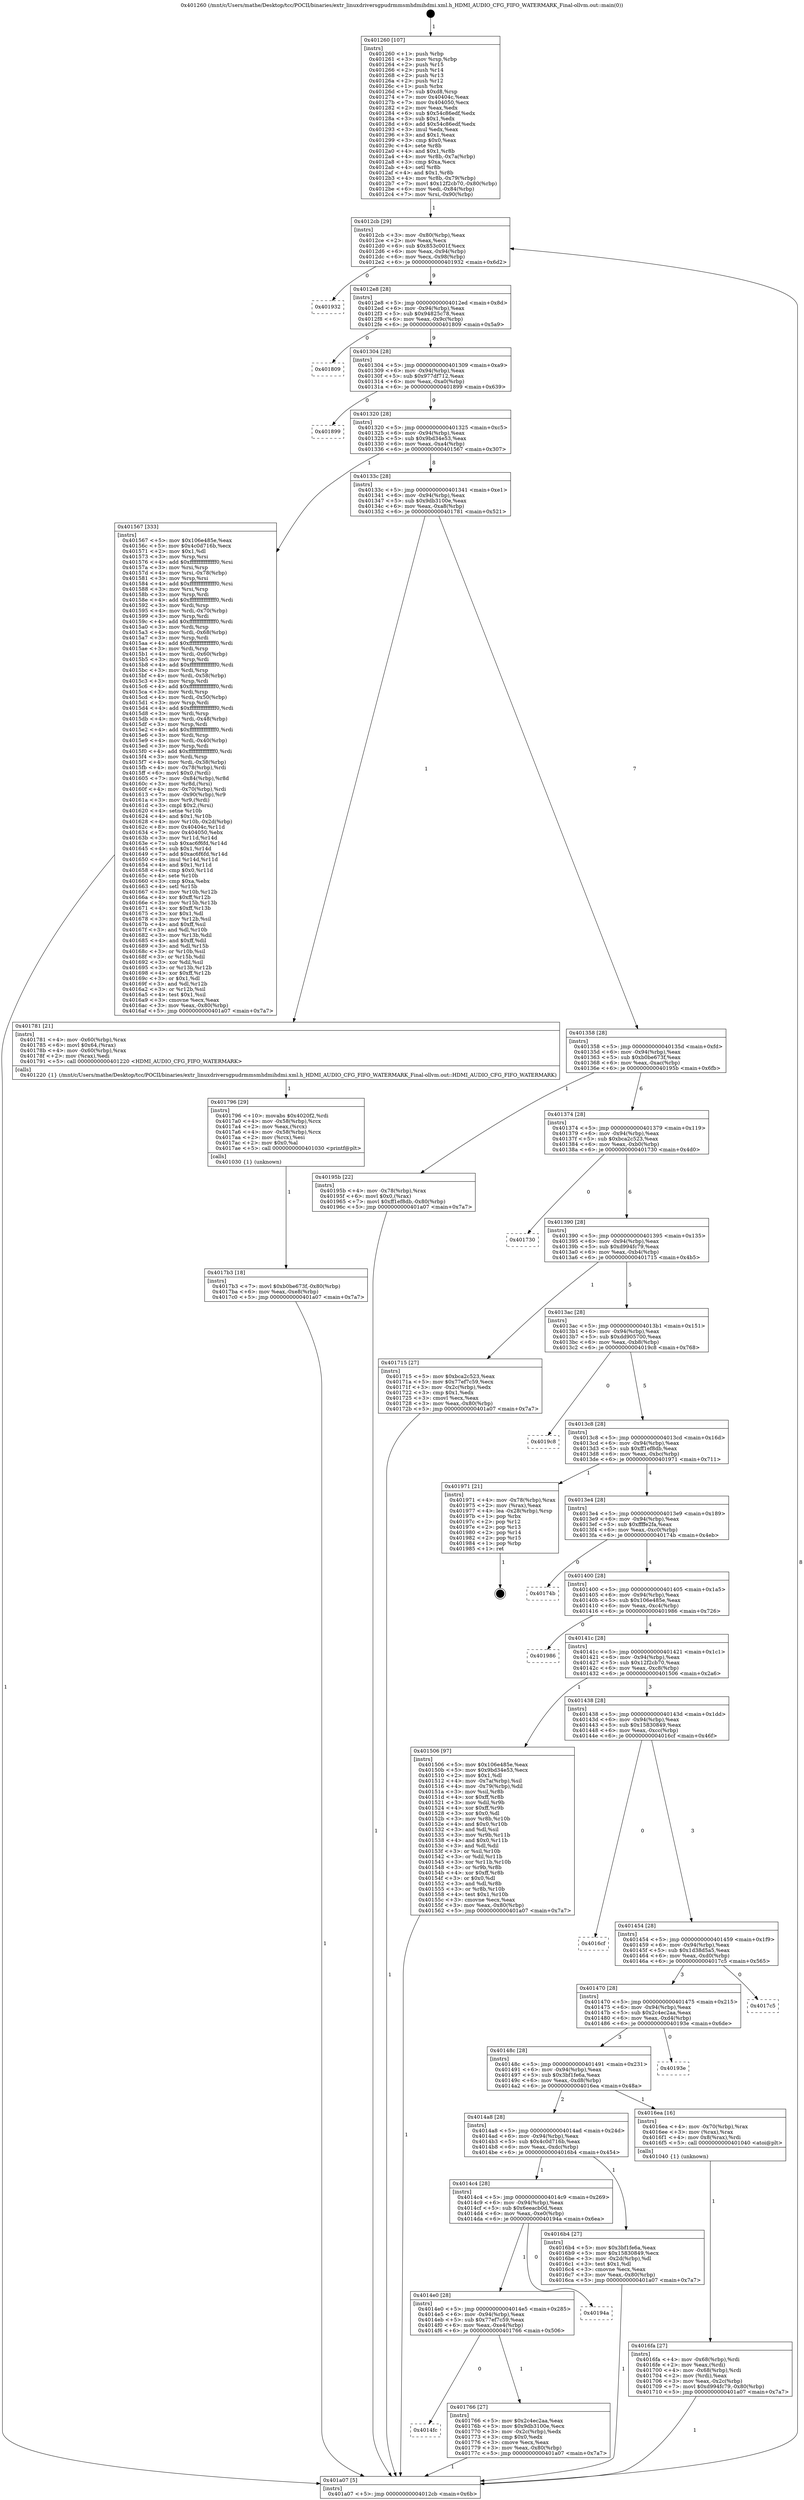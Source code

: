 digraph "0x401260" {
  label = "0x401260 (/mnt/c/Users/mathe/Desktop/tcc/POCII/binaries/extr_linuxdriversgpudrmmsmhdmihdmi.xml.h_HDMI_AUDIO_CFG_FIFO_WATERMARK_Final-ollvm.out::main(0))"
  labelloc = "t"
  node[shape=record]

  Entry [label="",width=0.3,height=0.3,shape=circle,fillcolor=black,style=filled]
  "0x4012cb" [label="{
     0x4012cb [29]\l
     | [instrs]\l
     &nbsp;&nbsp;0x4012cb \<+3\>: mov -0x80(%rbp),%eax\l
     &nbsp;&nbsp;0x4012ce \<+2\>: mov %eax,%ecx\l
     &nbsp;&nbsp;0x4012d0 \<+6\>: sub $0x853c001f,%ecx\l
     &nbsp;&nbsp;0x4012d6 \<+6\>: mov %eax,-0x94(%rbp)\l
     &nbsp;&nbsp;0x4012dc \<+6\>: mov %ecx,-0x98(%rbp)\l
     &nbsp;&nbsp;0x4012e2 \<+6\>: je 0000000000401932 \<main+0x6d2\>\l
  }"]
  "0x401932" [label="{
     0x401932\l
  }", style=dashed]
  "0x4012e8" [label="{
     0x4012e8 [28]\l
     | [instrs]\l
     &nbsp;&nbsp;0x4012e8 \<+5\>: jmp 00000000004012ed \<main+0x8d\>\l
     &nbsp;&nbsp;0x4012ed \<+6\>: mov -0x94(%rbp),%eax\l
     &nbsp;&nbsp;0x4012f3 \<+5\>: sub $0x94825c78,%eax\l
     &nbsp;&nbsp;0x4012f8 \<+6\>: mov %eax,-0x9c(%rbp)\l
     &nbsp;&nbsp;0x4012fe \<+6\>: je 0000000000401809 \<main+0x5a9\>\l
  }"]
  Exit [label="",width=0.3,height=0.3,shape=circle,fillcolor=black,style=filled,peripheries=2]
  "0x401809" [label="{
     0x401809\l
  }", style=dashed]
  "0x401304" [label="{
     0x401304 [28]\l
     | [instrs]\l
     &nbsp;&nbsp;0x401304 \<+5\>: jmp 0000000000401309 \<main+0xa9\>\l
     &nbsp;&nbsp;0x401309 \<+6\>: mov -0x94(%rbp),%eax\l
     &nbsp;&nbsp;0x40130f \<+5\>: sub $0x977df712,%eax\l
     &nbsp;&nbsp;0x401314 \<+6\>: mov %eax,-0xa0(%rbp)\l
     &nbsp;&nbsp;0x40131a \<+6\>: je 0000000000401899 \<main+0x639\>\l
  }"]
  "0x4017b3" [label="{
     0x4017b3 [18]\l
     | [instrs]\l
     &nbsp;&nbsp;0x4017b3 \<+7\>: movl $0xb0be673f,-0x80(%rbp)\l
     &nbsp;&nbsp;0x4017ba \<+6\>: mov %eax,-0xe8(%rbp)\l
     &nbsp;&nbsp;0x4017c0 \<+5\>: jmp 0000000000401a07 \<main+0x7a7\>\l
  }"]
  "0x401899" [label="{
     0x401899\l
  }", style=dashed]
  "0x401320" [label="{
     0x401320 [28]\l
     | [instrs]\l
     &nbsp;&nbsp;0x401320 \<+5\>: jmp 0000000000401325 \<main+0xc5\>\l
     &nbsp;&nbsp;0x401325 \<+6\>: mov -0x94(%rbp),%eax\l
     &nbsp;&nbsp;0x40132b \<+5\>: sub $0x9bd34e53,%eax\l
     &nbsp;&nbsp;0x401330 \<+6\>: mov %eax,-0xa4(%rbp)\l
     &nbsp;&nbsp;0x401336 \<+6\>: je 0000000000401567 \<main+0x307\>\l
  }"]
  "0x401796" [label="{
     0x401796 [29]\l
     | [instrs]\l
     &nbsp;&nbsp;0x401796 \<+10\>: movabs $0x4020f2,%rdi\l
     &nbsp;&nbsp;0x4017a0 \<+4\>: mov -0x58(%rbp),%rcx\l
     &nbsp;&nbsp;0x4017a4 \<+2\>: mov %eax,(%rcx)\l
     &nbsp;&nbsp;0x4017a6 \<+4\>: mov -0x58(%rbp),%rcx\l
     &nbsp;&nbsp;0x4017aa \<+2\>: mov (%rcx),%esi\l
     &nbsp;&nbsp;0x4017ac \<+2\>: mov $0x0,%al\l
     &nbsp;&nbsp;0x4017ae \<+5\>: call 0000000000401030 \<printf@plt\>\l
     | [calls]\l
     &nbsp;&nbsp;0x401030 \{1\} (unknown)\l
  }"]
  "0x401567" [label="{
     0x401567 [333]\l
     | [instrs]\l
     &nbsp;&nbsp;0x401567 \<+5\>: mov $0x106e485e,%eax\l
     &nbsp;&nbsp;0x40156c \<+5\>: mov $0x4c0d716b,%ecx\l
     &nbsp;&nbsp;0x401571 \<+2\>: mov $0x1,%dl\l
     &nbsp;&nbsp;0x401573 \<+3\>: mov %rsp,%rsi\l
     &nbsp;&nbsp;0x401576 \<+4\>: add $0xfffffffffffffff0,%rsi\l
     &nbsp;&nbsp;0x40157a \<+3\>: mov %rsi,%rsp\l
     &nbsp;&nbsp;0x40157d \<+4\>: mov %rsi,-0x78(%rbp)\l
     &nbsp;&nbsp;0x401581 \<+3\>: mov %rsp,%rsi\l
     &nbsp;&nbsp;0x401584 \<+4\>: add $0xfffffffffffffff0,%rsi\l
     &nbsp;&nbsp;0x401588 \<+3\>: mov %rsi,%rsp\l
     &nbsp;&nbsp;0x40158b \<+3\>: mov %rsp,%rdi\l
     &nbsp;&nbsp;0x40158e \<+4\>: add $0xfffffffffffffff0,%rdi\l
     &nbsp;&nbsp;0x401592 \<+3\>: mov %rdi,%rsp\l
     &nbsp;&nbsp;0x401595 \<+4\>: mov %rdi,-0x70(%rbp)\l
     &nbsp;&nbsp;0x401599 \<+3\>: mov %rsp,%rdi\l
     &nbsp;&nbsp;0x40159c \<+4\>: add $0xfffffffffffffff0,%rdi\l
     &nbsp;&nbsp;0x4015a0 \<+3\>: mov %rdi,%rsp\l
     &nbsp;&nbsp;0x4015a3 \<+4\>: mov %rdi,-0x68(%rbp)\l
     &nbsp;&nbsp;0x4015a7 \<+3\>: mov %rsp,%rdi\l
     &nbsp;&nbsp;0x4015aa \<+4\>: add $0xfffffffffffffff0,%rdi\l
     &nbsp;&nbsp;0x4015ae \<+3\>: mov %rdi,%rsp\l
     &nbsp;&nbsp;0x4015b1 \<+4\>: mov %rdi,-0x60(%rbp)\l
     &nbsp;&nbsp;0x4015b5 \<+3\>: mov %rsp,%rdi\l
     &nbsp;&nbsp;0x4015b8 \<+4\>: add $0xfffffffffffffff0,%rdi\l
     &nbsp;&nbsp;0x4015bc \<+3\>: mov %rdi,%rsp\l
     &nbsp;&nbsp;0x4015bf \<+4\>: mov %rdi,-0x58(%rbp)\l
     &nbsp;&nbsp;0x4015c3 \<+3\>: mov %rsp,%rdi\l
     &nbsp;&nbsp;0x4015c6 \<+4\>: add $0xfffffffffffffff0,%rdi\l
     &nbsp;&nbsp;0x4015ca \<+3\>: mov %rdi,%rsp\l
     &nbsp;&nbsp;0x4015cd \<+4\>: mov %rdi,-0x50(%rbp)\l
     &nbsp;&nbsp;0x4015d1 \<+3\>: mov %rsp,%rdi\l
     &nbsp;&nbsp;0x4015d4 \<+4\>: add $0xfffffffffffffff0,%rdi\l
     &nbsp;&nbsp;0x4015d8 \<+3\>: mov %rdi,%rsp\l
     &nbsp;&nbsp;0x4015db \<+4\>: mov %rdi,-0x48(%rbp)\l
     &nbsp;&nbsp;0x4015df \<+3\>: mov %rsp,%rdi\l
     &nbsp;&nbsp;0x4015e2 \<+4\>: add $0xfffffffffffffff0,%rdi\l
     &nbsp;&nbsp;0x4015e6 \<+3\>: mov %rdi,%rsp\l
     &nbsp;&nbsp;0x4015e9 \<+4\>: mov %rdi,-0x40(%rbp)\l
     &nbsp;&nbsp;0x4015ed \<+3\>: mov %rsp,%rdi\l
     &nbsp;&nbsp;0x4015f0 \<+4\>: add $0xfffffffffffffff0,%rdi\l
     &nbsp;&nbsp;0x4015f4 \<+3\>: mov %rdi,%rsp\l
     &nbsp;&nbsp;0x4015f7 \<+4\>: mov %rdi,-0x38(%rbp)\l
     &nbsp;&nbsp;0x4015fb \<+4\>: mov -0x78(%rbp),%rdi\l
     &nbsp;&nbsp;0x4015ff \<+6\>: movl $0x0,(%rdi)\l
     &nbsp;&nbsp;0x401605 \<+7\>: mov -0x84(%rbp),%r8d\l
     &nbsp;&nbsp;0x40160c \<+3\>: mov %r8d,(%rsi)\l
     &nbsp;&nbsp;0x40160f \<+4\>: mov -0x70(%rbp),%rdi\l
     &nbsp;&nbsp;0x401613 \<+7\>: mov -0x90(%rbp),%r9\l
     &nbsp;&nbsp;0x40161a \<+3\>: mov %r9,(%rdi)\l
     &nbsp;&nbsp;0x40161d \<+3\>: cmpl $0x2,(%rsi)\l
     &nbsp;&nbsp;0x401620 \<+4\>: setne %r10b\l
     &nbsp;&nbsp;0x401624 \<+4\>: and $0x1,%r10b\l
     &nbsp;&nbsp;0x401628 \<+4\>: mov %r10b,-0x2d(%rbp)\l
     &nbsp;&nbsp;0x40162c \<+8\>: mov 0x40404c,%r11d\l
     &nbsp;&nbsp;0x401634 \<+7\>: mov 0x404050,%ebx\l
     &nbsp;&nbsp;0x40163b \<+3\>: mov %r11d,%r14d\l
     &nbsp;&nbsp;0x40163e \<+7\>: sub $0xac6f6fd,%r14d\l
     &nbsp;&nbsp;0x401645 \<+4\>: sub $0x1,%r14d\l
     &nbsp;&nbsp;0x401649 \<+7\>: add $0xac6f6fd,%r14d\l
     &nbsp;&nbsp;0x401650 \<+4\>: imul %r14d,%r11d\l
     &nbsp;&nbsp;0x401654 \<+4\>: and $0x1,%r11d\l
     &nbsp;&nbsp;0x401658 \<+4\>: cmp $0x0,%r11d\l
     &nbsp;&nbsp;0x40165c \<+4\>: sete %r10b\l
     &nbsp;&nbsp;0x401660 \<+3\>: cmp $0xa,%ebx\l
     &nbsp;&nbsp;0x401663 \<+4\>: setl %r15b\l
     &nbsp;&nbsp;0x401667 \<+3\>: mov %r10b,%r12b\l
     &nbsp;&nbsp;0x40166a \<+4\>: xor $0xff,%r12b\l
     &nbsp;&nbsp;0x40166e \<+3\>: mov %r15b,%r13b\l
     &nbsp;&nbsp;0x401671 \<+4\>: xor $0xff,%r13b\l
     &nbsp;&nbsp;0x401675 \<+3\>: xor $0x1,%dl\l
     &nbsp;&nbsp;0x401678 \<+3\>: mov %r12b,%sil\l
     &nbsp;&nbsp;0x40167b \<+4\>: and $0xff,%sil\l
     &nbsp;&nbsp;0x40167f \<+3\>: and %dl,%r10b\l
     &nbsp;&nbsp;0x401682 \<+3\>: mov %r13b,%dil\l
     &nbsp;&nbsp;0x401685 \<+4\>: and $0xff,%dil\l
     &nbsp;&nbsp;0x401689 \<+3\>: and %dl,%r15b\l
     &nbsp;&nbsp;0x40168c \<+3\>: or %r10b,%sil\l
     &nbsp;&nbsp;0x40168f \<+3\>: or %r15b,%dil\l
     &nbsp;&nbsp;0x401692 \<+3\>: xor %dil,%sil\l
     &nbsp;&nbsp;0x401695 \<+3\>: or %r13b,%r12b\l
     &nbsp;&nbsp;0x401698 \<+4\>: xor $0xff,%r12b\l
     &nbsp;&nbsp;0x40169c \<+3\>: or $0x1,%dl\l
     &nbsp;&nbsp;0x40169f \<+3\>: and %dl,%r12b\l
     &nbsp;&nbsp;0x4016a2 \<+3\>: or %r12b,%sil\l
     &nbsp;&nbsp;0x4016a5 \<+4\>: test $0x1,%sil\l
     &nbsp;&nbsp;0x4016a9 \<+3\>: cmovne %ecx,%eax\l
     &nbsp;&nbsp;0x4016ac \<+3\>: mov %eax,-0x80(%rbp)\l
     &nbsp;&nbsp;0x4016af \<+5\>: jmp 0000000000401a07 \<main+0x7a7\>\l
  }"]
  "0x40133c" [label="{
     0x40133c [28]\l
     | [instrs]\l
     &nbsp;&nbsp;0x40133c \<+5\>: jmp 0000000000401341 \<main+0xe1\>\l
     &nbsp;&nbsp;0x401341 \<+6\>: mov -0x94(%rbp),%eax\l
     &nbsp;&nbsp;0x401347 \<+5\>: sub $0x9db3100e,%eax\l
     &nbsp;&nbsp;0x40134c \<+6\>: mov %eax,-0xa8(%rbp)\l
     &nbsp;&nbsp;0x401352 \<+6\>: je 0000000000401781 \<main+0x521\>\l
  }"]
  "0x4014fc" [label="{
     0x4014fc\l
  }", style=dashed]
  "0x401781" [label="{
     0x401781 [21]\l
     | [instrs]\l
     &nbsp;&nbsp;0x401781 \<+4\>: mov -0x60(%rbp),%rax\l
     &nbsp;&nbsp;0x401785 \<+6\>: movl $0x64,(%rax)\l
     &nbsp;&nbsp;0x40178b \<+4\>: mov -0x60(%rbp),%rax\l
     &nbsp;&nbsp;0x40178f \<+2\>: mov (%rax),%edi\l
     &nbsp;&nbsp;0x401791 \<+5\>: call 0000000000401220 \<HDMI_AUDIO_CFG_FIFO_WATERMARK\>\l
     | [calls]\l
     &nbsp;&nbsp;0x401220 \{1\} (/mnt/c/Users/mathe/Desktop/tcc/POCII/binaries/extr_linuxdriversgpudrmmsmhdmihdmi.xml.h_HDMI_AUDIO_CFG_FIFO_WATERMARK_Final-ollvm.out::HDMI_AUDIO_CFG_FIFO_WATERMARK)\l
  }"]
  "0x401358" [label="{
     0x401358 [28]\l
     | [instrs]\l
     &nbsp;&nbsp;0x401358 \<+5\>: jmp 000000000040135d \<main+0xfd\>\l
     &nbsp;&nbsp;0x40135d \<+6\>: mov -0x94(%rbp),%eax\l
     &nbsp;&nbsp;0x401363 \<+5\>: sub $0xb0be673f,%eax\l
     &nbsp;&nbsp;0x401368 \<+6\>: mov %eax,-0xac(%rbp)\l
     &nbsp;&nbsp;0x40136e \<+6\>: je 000000000040195b \<main+0x6fb\>\l
  }"]
  "0x401766" [label="{
     0x401766 [27]\l
     | [instrs]\l
     &nbsp;&nbsp;0x401766 \<+5\>: mov $0x2c4ec2aa,%eax\l
     &nbsp;&nbsp;0x40176b \<+5\>: mov $0x9db3100e,%ecx\l
     &nbsp;&nbsp;0x401770 \<+3\>: mov -0x2c(%rbp),%edx\l
     &nbsp;&nbsp;0x401773 \<+3\>: cmp $0x0,%edx\l
     &nbsp;&nbsp;0x401776 \<+3\>: cmove %ecx,%eax\l
     &nbsp;&nbsp;0x401779 \<+3\>: mov %eax,-0x80(%rbp)\l
     &nbsp;&nbsp;0x40177c \<+5\>: jmp 0000000000401a07 \<main+0x7a7\>\l
  }"]
  "0x40195b" [label="{
     0x40195b [22]\l
     | [instrs]\l
     &nbsp;&nbsp;0x40195b \<+4\>: mov -0x78(%rbp),%rax\l
     &nbsp;&nbsp;0x40195f \<+6\>: movl $0x0,(%rax)\l
     &nbsp;&nbsp;0x401965 \<+7\>: movl $0xff1ef8db,-0x80(%rbp)\l
     &nbsp;&nbsp;0x40196c \<+5\>: jmp 0000000000401a07 \<main+0x7a7\>\l
  }"]
  "0x401374" [label="{
     0x401374 [28]\l
     | [instrs]\l
     &nbsp;&nbsp;0x401374 \<+5\>: jmp 0000000000401379 \<main+0x119\>\l
     &nbsp;&nbsp;0x401379 \<+6\>: mov -0x94(%rbp),%eax\l
     &nbsp;&nbsp;0x40137f \<+5\>: sub $0xbca2c523,%eax\l
     &nbsp;&nbsp;0x401384 \<+6\>: mov %eax,-0xb0(%rbp)\l
     &nbsp;&nbsp;0x40138a \<+6\>: je 0000000000401730 \<main+0x4d0\>\l
  }"]
  "0x4014e0" [label="{
     0x4014e0 [28]\l
     | [instrs]\l
     &nbsp;&nbsp;0x4014e0 \<+5\>: jmp 00000000004014e5 \<main+0x285\>\l
     &nbsp;&nbsp;0x4014e5 \<+6\>: mov -0x94(%rbp),%eax\l
     &nbsp;&nbsp;0x4014eb \<+5\>: sub $0x77ef7c59,%eax\l
     &nbsp;&nbsp;0x4014f0 \<+6\>: mov %eax,-0xe4(%rbp)\l
     &nbsp;&nbsp;0x4014f6 \<+6\>: je 0000000000401766 \<main+0x506\>\l
  }"]
  "0x401730" [label="{
     0x401730\l
  }", style=dashed]
  "0x401390" [label="{
     0x401390 [28]\l
     | [instrs]\l
     &nbsp;&nbsp;0x401390 \<+5\>: jmp 0000000000401395 \<main+0x135\>\l
     &nbsp;&nbsp;0x401395 \<+6\>: mov -0x94(%rbp),%eax\l
     &nbsp;&nbsp;0x40139b \<+5\>: sub $0xd994fc79,%eax\l
     &nbsp;&nbsp;0x4013a0 \<+6\>: mov %eax,-0xb4(%rbp)\l
     &nbsp;&nbsp;0x4013a6 \<+6\>: je 0000000000401715 \<main+0x4b5\>\l
  }"]
  "0x40194a" [label="{
     0x40194a\l
  }", style=dashed]
  "0x401715" [label="{
     0x401715 [27]\l
     | [instrs]\l
     &nbsp;&nbsp;0x401715 \<+5\>: mov $0xbca2c523,%eax\l
     &nbsp;&nbsp;0x40171a \<+5\>: mov $0x77ef7c59,%ecx\l
     &nbsp;&nbsp;0x40171f \<+3\>: mov -0x2c(%rbp),%edx\l
     &nbsp;&nbsp;0x401722 \<+3\>: cmp $0x1,%edx\l
     &nbsp;&nbsp;0x401725 \<+3\>: cmovl %ecx,%eax\l
     &nbsp;&nbsp;0x401728 \<+3\>: mov %eax,-0x80(%rbp)\l
     &nbsp;&nbsp;0x40172b \<+5\>: jmp 0000000000401a07 \<main+0x7a7\>\l
  }"]
  "0x4013ac" [label="{
     0x4013ac [28]\l
     | [instrs]\l
     &nbsp;&nbsp;0x4013ac \<+5\>: jmp 00000000004013b1 \<main+0x151\>\l
     &nbsp;&nbsp;0x4013b1 \<+6\>: mov -0x94(%rbp),%eax\l
     &nbsp;&nbsp;0x4013b7 \<+5\>: sub $0xdd905700,%eax\l
     &nbsp;&nbsp;0x4013bc \<+6\>: mov %eax,-0xb8(%rbp)\l
     &nbsp;&nbsp;0x4013c2 \<+6\>: je 00000000004019c8 \<main+0x768\>\l
  }"]
  "0x4016fa" [label="{
     0x4016fa [27]\l
     | [instrs]\l
     &nbsp;&nbsp;0x4016fa \<+4\>: mov -0x68(%rbp),%rdi\l
     &nbsp;&nbsp;0x4016fe \<+2\>: mov %eax,(%rdi)\l
     &nbsp;&nbsp;0x401700 \<+4\>: mov -0x68(%rbp),%rdi\l
     &nbsp;&nbsp;0x401704 \<+2\>: mov (%rdi),%eax\l
     &nbsp;&nbsp;0x401706 \<+3\>: mov %eax,-0x2c(%rbp)\l
     &nbsp;&nbsp;0x401709 \<+7\>: movl $0xd994fc79,-0x80(%rbp)\l
     &nbsp;&nbsp;0x401710 \<+5\>: jmp 0000000000401a07 \<main+0x7a7\>\l
  }"]
  "0x4019c8" [label="{
     0x4019c8\l
  }", style=dashed]
  "0x4013c8" [label="{
     0x4013c8 [28]\l
     | [instrs]\l
     &nbsp;&nbsp;0x4013c8 \<+5\>: jmp 00000000004013cd \<main+0x16d\>\l
     &nbsp;&nbsp;0x4013cd \<+6\>: mov -0x94(%rbp),%eax\l
     &nbsp;&nbsp;0x4013d3 \<+5\>: sub $0xff1ef8db,%eax\l
     &nbsp;&nbsp;0x4013d8 \<+6\>: mov %eax,-0xbc(%rbp)\l
     &nbsp;&nbsp;0x4013de \<+6\>: je 0000000000401971 \<main+0x711\>\l
  }"]
  "0x4014c4" [label="{
     0x4014c4 [28]\l
     | [instrs]\l
     &nbsp;&nbsp;0x4014c4 \<+5\>: jmp 00000000004014c9 \<main+0x269\>\l
     &nbsp;&nbsp;0x4014c9 \<+6\>: mov -0x94(%rbp),%eax\l
     &nbsp;&nbsp;0x4014cf \<+5\>: sub $0x6eeacb0d,%eax\l
     &nbsp;&nbsp;0x4014d4 \<+6\>: mov %eax,-0xe0(%rbp)\l
     &nbsp;&nbsp;0x4014da \<+6\>: je 000000000040194a \<main+0x6ea\>\l
  }"]
  "0x401971" [label="{
     0x401971 [21]\l
     | [instrs]\l
     &nbsp;&nbsp;0x401971 \<+4\>: mov -0x78(%rbp),%rax\l
     &nbsp;&nbsp;0x401975 \<+2\>: mov (%rax),%eax\l
     &nbsp;&nbsp;0x401977 \<+4\>: lea -0x28(%rbp),%rsp\l
     &nbsp;&nbsp;0x40197b \<+1\>: pop %rbx\l
     &nbsp;&nbsp;0x40197c \<+2\>: pop %r12\l
     &nbsp;&nbsp;0x40197e \<+2\>: pop %r13\l
     &nbsp;&nbsp;0x401980 \<+2\>: pop %r14\l
     &nbsp;&nbsp;0x401982 \<+2\>: pop %r15\l
     &nbsp;&nbsp;0x401984 \<+1\>: pop %rbp\l
     &nbsp;&nbsp;0x401985 \<+1\>: ret\l
  }"]
  "0x4013e4" [label="{
     0x4013e4 [28]\l
     | [instrs]\l
     &nbsp;&nbsp;0x4013e4 \<+5\>: jmp 00000000004013e9 \<main+0x189\>\l
     &nbsp;&nbsp;0x4013e9 \<+6\>: mov -0x94(%rbp),%eax\l
     &nbsp;&nbsp;0x4013ef \<+5\>: sub $0xffffe2fa,%eax\l
     &nbsp;&nbsp;0x4013f4 \<+6\>: mov %eax,-0xc0(%rbp)\l
     &nbsp;&nbsp;0x4013fa \<+6\>: je 000000000040174b \<main+0x4eb\>\l
  }"]
  "0x4016b4" [label="{
     0x4016b4 [27]\l
     | [instrs]\l
     &nbsp;&nbsp;0x4016b4 \<+5\>: mov $0x3bf1fe6a,%eax\l
     &nbsp;&nbsp;0x4016b9 \<+5\>: mov $0x15830849,%ecx\l
     &nbsp;&nbsp;0x4016be \<+3\>: mov -0x2d(%rbp),%dl\l
     &nbsp;&nbsp;0x4016c1 \<+3\>: test $0x1,%dl\l
     &nbsp;&nbsp;0x4016c4 \<+3\>: cmovne %ecx,%eax\l
     &nbsp;&nbsp;0x4016c7 \<+3\>: mov %eax,-0x80(%rbp)\l
     &nbsp;&nbsp;0x4016ca \<+5\>: jmp 0000000000401a07 \<main+0x7a7\>\l
  }"]
  "0x40174b" [label="{
     0x40174b\l
  }", style=dashed]
  "0x401400" [label="{
     0x401400 [28]\l
     | [instrs]\l
     &nbsp;&nbsp;0x401400 \<+5\>: jmp 0000000000401405 \<main+0x1a5\>\l
     &nbsp;&nbsp;0x401405 \<+6\>: mov -0x94(%rbp),%eax\l
     &nbsp;&nbsp;0x40140b \<+5\>: sub $0x106e485e,%eax\l
     &nbsp;&nbsp;0x401410 \<+6\>: mov %eax,-0xc4(%rbp)\l
     &nbsp;&nbsp;0x401416 \<+6\>: je 0000000000401986 \<main+0x726\>\l
  }"]
  "0x4014a8" [label="{
     0x4014a8 [28]\l
     | [instrs]\l
     &nbsp;&nbsp;0x4014a8 \<+5\>: jmp 00000000004014ad \<main+0x24d\>\l
     &nbsp;&nbsp;0x4014ad \<+6\>: mov -0x94(%rbp),%eax\l
     &nbsp;&nbsp;0x4014b3 \<+5\>: sub $0x4c0d716b,%eax\l
     &nbsp;&nbsp;0x4014b8 \<+6\>: mov %eax,-0xdc(%rbp)\l
     &nbsp;&nbsp;0x4014be \<+6\>: je 00000000004016b4 \<main+0x454\>\l
  }"]
  "0x401986" [label="{
     0x401986\l
  }", style=dashed]
  "0x40141c" [label="{
     0x40141c [28]\l
     | [instrs]\l
     &nbsp;&nbsp;0x40141c \<+5\>: jmp 0000000000401421 \<main+0x1c1\>\l
     &nbsp;&nbsp;0x401421 \<+6\>: mov -0x94(%rbp),%eax\l
     &nbsp;&nbsp;0x401427 \<+5\>: sub $0x12f2cb70,%eax\l
     &nbsp;&nbsp;0x40142c \<+6\>: mov %eax,-0xc8(%rbp)\l
     &nbsp;&nbsp;0x401432 \<+6\>: je 0000000000401506 \<main+0x2a6\>\l
  }"]
  "0x4016ea" [label="{
     0x4016ea [16]\l
     | [instrs]\l
     &nbsp;&nbsp;0x4016ea \<+4\>: mov -0x70(%rbp),%rax\l
     &nbsp;&nbsp;0x4016ee \<+3\>: mov (%rax),%rax\l
     &nbsp;&nbsp;0x4016f1 \<+4\>: mov 0x8(%rax),%rdi\l
     &nbsp;&nbsp;0x4016f5 \<+5\>: call 0000000000401040 \<atoi@plt\>\l
     | [calls]\l
     &nbsp;&nbsp;0x401040 \{1\} (unknown)\l
  }"]
  "0x401506" [label="{
     0x401506 [97]\l
     | [instrs]\l
     &nbsp;&nbsp;0x401506 \<+5\>: mov $0x106e485e,%eax\l
     &nbsp;&nbsp;0x40150b \<+5\>: mov $0x9bd34e53,%ecx\l
     &nbsp;&nbsp;0x401510 \<+2\>: mov $0x1,%dl\l
     &nbsp;&nbsp;0x401512 \<+4\>: mov -0x7a(%rbp),%sil\l
     &nbsp;&nbsp;0x401516 \<+4\>: mov -0x79(%rbp),%dil\l
     &nbsp;&nbsp;0x40151a \<+3\>: mov %sil,%r8b\l
     &nbsp;&nbsp;0x40151d \<+4\>: xor $0xff,%r8b\l
     &nbsp;&nbsp;0x401521 \<+3\>: mov %dil,%r9b\l
     &nbsp;&nbsp;0x401524 \<+4\>: xor $0xff,%r9b\l
     &nbsp;&nbsp;0x401528 \<+3\>: xor $0x0,%dl\l
     &nbsp;&nbsp;0x40152b \<+3\>: mov %r8b,%r10b\l
     &nbsp;&nbsp;0x40152e \<+4\>: and $0x0,%r10b\l
     &nbsp;&nbsp;0x401532 \<+3\>: and %dl,%sil\l
     &nbsp;&nbsp;0x401535 \<+3\>: mov %r9b,%r11b\l
     &nbsp;&nbsp;0x401538 \<+4\>: and $0x0,%r11b\l
     &nbsp;&nbsp;0x40153c \<+3\>: and %dl,%dil\l
     &nbsp;&nbsp;0x40153f \<+3\>: or %sil,%r10b\l
     &nbsp;&nbsp;0x401542 \<+3\>: or %dil,%r11b\l
     &nbsp;&nbsp;0x401545 \<+3\>: xor %r11b,%r10b\l
     &nbsp;&nbsp;0x401548 \<+3\>: or %r9b,%r8b\l
     &nbsp;&nbsp;0x40154b \<+4\>: xor $0xff,%r8b\l
     &nbsp;&nbsp;0x40154f \<+3\>: or $0x0,%dl\l
     &nbsp;&nbsp;0x401552 \<+3\>: and %dl,%r8b\l
     &nbsp;&nbsp;0x401555 \<+3\>: or %r8b,%r10b\l
     &nbsp;&nbsp;0x401558 \<+4\>: test $0x1,%r10b\l
     &nbsp;&nbsp;0x40155c \<+3\>: cmovne %ecx,%eax\l
     &nbsp;&nbsp;0x40155f \<+3\>: mov %eax,-0x80(%rbp)\l
     &nbsp;&nbsp;0x401562 \<+5\>: jmp 0000000000401a07 \<main+0x7a7\>\l
  }"]
  "0x401438" [label="{
     0x401438 [28]\l
     | [instrs]\l
     &nbsp;&nbsp;0x401438 \<+5\>: jmp 000000000040143d \<main+0x1dd\>\l
     &nbsp;&nbsp;0x40143d \<+6\>: mov -0x94(%rbp),%eax\l
     &nbsp;&nbsp;0x401443 \<+5\>: sub $0x15830849,%eax\l
     &nbsp;&nbsp;0x401448 \<+6\>: mov %eax,-0xcc(%rbp)\l
     &nbsp;&nbsp;0x40144e \<+6\>: je 00000000004016cf \<main+0x46f\>\l
  }"]
  "0x401a07" [label="{
     0x401a07 [5]\l
     | [instrs]\l
     &nbsp;&nbsp;0x401a07 \<+5\>: jmp 00000000004012cb \<main+0x6b\>\l
  }"]
  "0x401260" [label="{
     0x401260 [107]\l
     | [instrs]\l
     &nbsp;&nbsp;0x401260 \<+1\>: push %rbp\l
     &nbsp;&nbsp;0x401261 \<+3\>: mov %rsp,%rbp\l
     &nbsp;&nbsp;0x401264 \<+2\>: push %r15\l
     &nbsp;&nbsp;0x401266 \<+2\>: push %r14\l
     &nbsp;&nbsp;0x401268 \<+2\>: push %r13\l
     &nbsp;&nbsp;0x40126a \<+2\>: push %r12\l
     &nbsp;&nbsp;0x40126c \<+1\>: push %rbx\l
     &nbsp;&nbsp;0x40126d \<+7\>: sub $0xd8,%rsp\l
     &nbsp;&nbsp;0x401274 \<+7\>: mov 0x40404c,%eax\l
     &nbsp;&nbsp;0x40127b \<+7\>: mov 0x404050,%ecx\l
     &nbsp;&nbsp;0x401282 \<+2\>: mov %eax,%edx\l
     &nbsp;&nbsp;0x401284 \<+6\>: sub $0x54c86edf,%edx\l
     &nbsp;&nbsp;0x40128a \<+3\>: sub $0x1,%edx\l
     &nbsp;&nbsp;0x40128d \<+6\>: add $0x54c86edf,%edx\l
     &nbsp;&nbsp;0x401293 \<+3\>: imul %edx,%eax\l
     &nbsp;&nbsp;0x401296 \<+3\>: and $0x1,%eax\l
     &nbsp;&nbsp;0x401299 \<+3\>: cmp $0x0,%eax\l
     &nbsp;&nbsp;0x40129c \<+4\>: sete %r8b\l
     &nbsp;&nbsp;0x4012a0 \<+4\>: and $0x1,%r8b\l
     &nbsp;&nbsp;0x4012a4 \<+4\>: mov %r8b,-0x7a(%rbp)\l
     &nbsp;&nbsp;0x4012a8 \<+3\>: cmp $0xa,%ecx\l
     &nbsp;&nbsp;0x4012ab \<+4\>: setl %r8b\l
     &nbsp;&nbsp;0x4012af \<+4\>: and $0x1,%r8b\l
     &nbsp;&nbsp;0x4012b3 \<+4\>: mov %r8b,-0x79(%rbp)\l
     &nbsp;&nbsp;0x4012b7 \<+7\>: movl $0x12f2cb70,-0x80(%rbp)\l
     &nbsp;&nbsp;0x4012be \<+6\>: mov %edi,-0x84(%rbp)\l
     &nbsp;&nbsp;0x4012c4 \<+7\>: mov %rsi,-0x90(%rbp)\l
  }"]
  "0x40148c" [label="{
     0x40148c [28]\l
     | [instrs]\l
     &nbsp;&nbsp;0x40148c \<+5\>: jmp 0000000000401491 \<main+0x231\>\l
     &nbsp;&nbsp;0x401491 \<+6\>: mov -0x94(%rbp),%eax\l
     &nbsp;&nbsp;0x401497 \<+5\>: sub $0x3bf1fe6a,%eax\l
     &nbsp;&nbsp;0x40149c \<+6\>: mov %eax,-0xd8(%rbp)\l
     &nbsp;&nbsp;0x4014a2 \<+6\>: je 00000000004016ea \<main+0x48a\>\l
  }"]
  "0x40193e" [label="{
     0x40193e\l
  }", style=dashed]
  "0x4016cf" [label="{
     0x4016cf\l
  }", style=dashed]
  "0x401454" [label="{
     0x401454 [28]\l
     | [instrs]\l
     &nbsp;&nbsp;0x401454 \<+5\>: jmp 0000000000401459 \<main+0x1f9\>\l
     &nbsp;&nbsp;0x401459 \<+6\>: mov -0x94(%rbp),%eax\l
     &nbsp;&nbsp;0x40145f \<+5\>: sub $0x1d38d5a5,%eax\l
     &nbsp;&nbsp;0x401464 \<+6\>: mov %eax,-0xd0(%rbp)\l
     &nbsp;&nbsp;0x40146a \<+6\>: je 00000000004017c5 \<main+0x565\>\l
  }"]
  "0x401470" [label="{
     0x401470 [28]\l
     | [instrs]\l
     &nbsp;&nbsp;0x401470 \<+5\>: jmp 0000000000401475 \<main+0x215\>\l
     &nbsp;&nbsp;0x401475 \<+6\>: mov -0x94(%rbp),%eax\l
     &nbsp;&nbsp;0x40147b \<+5\>: sub $0x2c4ec2aa,%eax\l
     &nbsp;&nbsp;0x401480 \<+6\>: mov %eax,-0xd4(%rbp)\l
     &nbsp;&nbsp;0x401486 \<+6\>: je 000000000040193e \<main+0x6de\>\l
  }"]
  "0x4017c5" [label="{
     0x4017c5\l
  }", style=dashed]
  Entry -> "0x401260" [label=" 1"]
  "0x4012cb" -> "0x401932" [label=" 0"]
  "0x4012cb" -> "0x4012e8" [label=" 9"]
  "0x401971" -> Exit [label=" 1"]
  "0x4012e8" -> "0x401809" [label=" 0"]
  "0x4012e8" -> "0x401304" [label=" 9"]
  "0x40195b" -> "0x401a07" [label=" 1"]
  "0x401304" -> "0x401899" [label=" 0"]
  "0x401304" -> "0x401320" [label=" 9"]
  "0x4017b3" -> "0x401a07" [label=" 1"]
  "0x401320" -> "0x401567" [label=" 1"]
  "0x401320" -> "0x40133c" [label=" 8"]
  "0x401796" -> "0x4017b3" [label=" 1"]
  "0x40133c" -> "0x401781" [label=" 1"]
  "0x40133c" -> "0x401358" [label=" 7"]
  "0x401781" -> "0x401796" [label=" 1"]
  "0x401358" -> "0x40195b" [label=" 1"]
  "0x401358" -> "0x401374" [label=" 6"]
  "0x401766" -> "0x401a07" [label=" 1"]
  "0x401374" -> "0x401730" [label=" 0"]
  "0x401374" -> "0x401390" [label=" 6"]
  "0x4014e0" -> "0x401766" [label=" 1"]
  "0x401390" -> "0x401715" [label=" 1"]
  "0x401390" -> "0x4013ac" [label=" 5"]
  "0x4014e0" -> "0x4014fc" [label=" 0"]
  "0x4013ac" -> "0x4019c8" [label=" 0"]
  "0x4013ac" -> "0x4013c8" [label=" 5"]
  "0x4014c4" -> "0x40194a" [label=" 0"]
  "0x4013c8" -> "0x401971" [label=" 1"]
  "0x4013c8" -> "0x4013e4" [label=" 4"]
  "0x4014c4" -> "0x4014e0" [label=" 1"]
  "0x4013e4" -> "0x40174b" [label=" 0"]
  "0x4013e4" -> "0x401400" [label=" 4"]
  "0x401715" -> "0x401a07" [label=" 1"]
  "0x401400" -> "0x401986" [label=" 0"]
  "0x401400" -> "0x40141c" [label=" 4"]
  "0x4016ea" -> "0x4016fa" [label=" 1"]
  "0x40141c" -> "0x401506" [label=" 1"]
  "0x40141c" -> "0x401438" [label=" 3"]
  "0x401506" -> "0x401a07" [label=" 1"]
  "0x401260" -> "0x4012cb" [label=" 1"]
  "0x401a07" -> "0x4012cb" [label=" 8"]
  "0x4016b4" -> "0x401a07" [label=" 1"]
  "0x401567" -> "0x401a07" [label=" 1"]
  "0x4014a8" -> "0x4016b4" [label=" 1"]
  "0x401438" -> "0x4016cf" [label=" 0"]
  "0x401438" -> "0x401454" [label=" 3"]
  "0x4016fa" -> "0x401a07" [label=" 1"]
  "0x401454" -> "0x4017c5" [label=" 0"]
  "0x401454" -> "0x401470" [label=" 3"]
  "0x40148c" -> "0x4014a8" [label=" 2"]
  "0x401470" -> "0x40193e" [label=" 0"]
  "0x401470" -> "0x40148c" [label=" 3"]
  "0x4014a8" -> "0x4014c4" [label=" 1"]
  "0x40148c" -> "0x4016ea" [label=" 1"]
}
